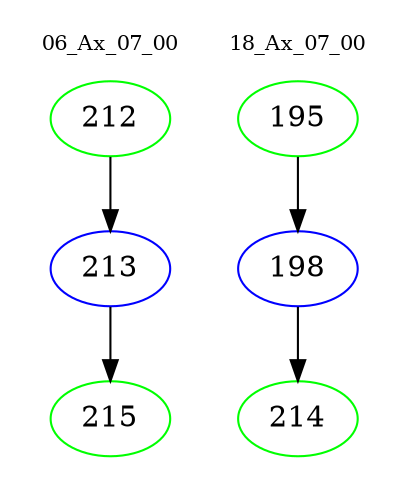 digraph{
subgraph cluster_0 {
color = white
label = "06_Ax_07_00";
fontsize=10;
T0_212 [label="212", color="green"]
T0_212 -> T0_213 [color="black"]
T0_213 [label="213", color="blue"]
T0_213 -> T0_215 [color="black"]
T0_215 [label="215", color="green"]
}
subgraph cluster_1 {
color = white
label = "18_Ax_07_00";
fontsize=10;
T1_195 [label="195", color="green"]
T1_195 -> T1_198 [color="black"]
T1_198 [label="198", color="blue"]
T1_198 -> T1_214 [color="black"]
T1_214 [label="214", color="green"]
}
}
